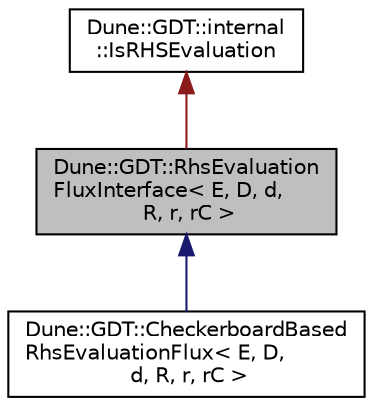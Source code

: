 digraph "Dune::GDT::RhsEvaluationFluxInterface&lt; E, D, d, R, r, rC &gt;"
{
  edge [fontname="Helvetica",fontsize="10",labelfontname="Helvetica",labelfontsize="10"];
  node [fontname="Helvetica",fontsize="10",shape=record];
  Node1 [label="Dune::GDT::RhsEvaluation\lFluxInterface\< E, D, d,\l R, r, rC \>",height=0.2,width=0.4,color="black", fillcolor="grey75", style="filled", fontcolor="black"];
  Node2 -> Node1 [dir="back",color="firebrick4",fontsize="10",style="solid",fontname="Helvetica"];
  Node2 [label="Dune::GDT::internal\l::IsRHSEvaluation",height=0.2,width=0.4,color="black", fillcolor="white", style="filled",URL="$a00219.html"];
  Node1 -> Node3 [dir="back",color="midnightblue",fontsize="10",style="solid",fontname="Helvetica"];
  Node3 [label="Dune::GDT::CheckerboardBased\lRhsEvaluationFlux\< E, D,\l d, R, r, rC \>",height=0.2,width=0.4,color="black", fillcolor="white", style="filled",URL="$a00053.html"];
}
